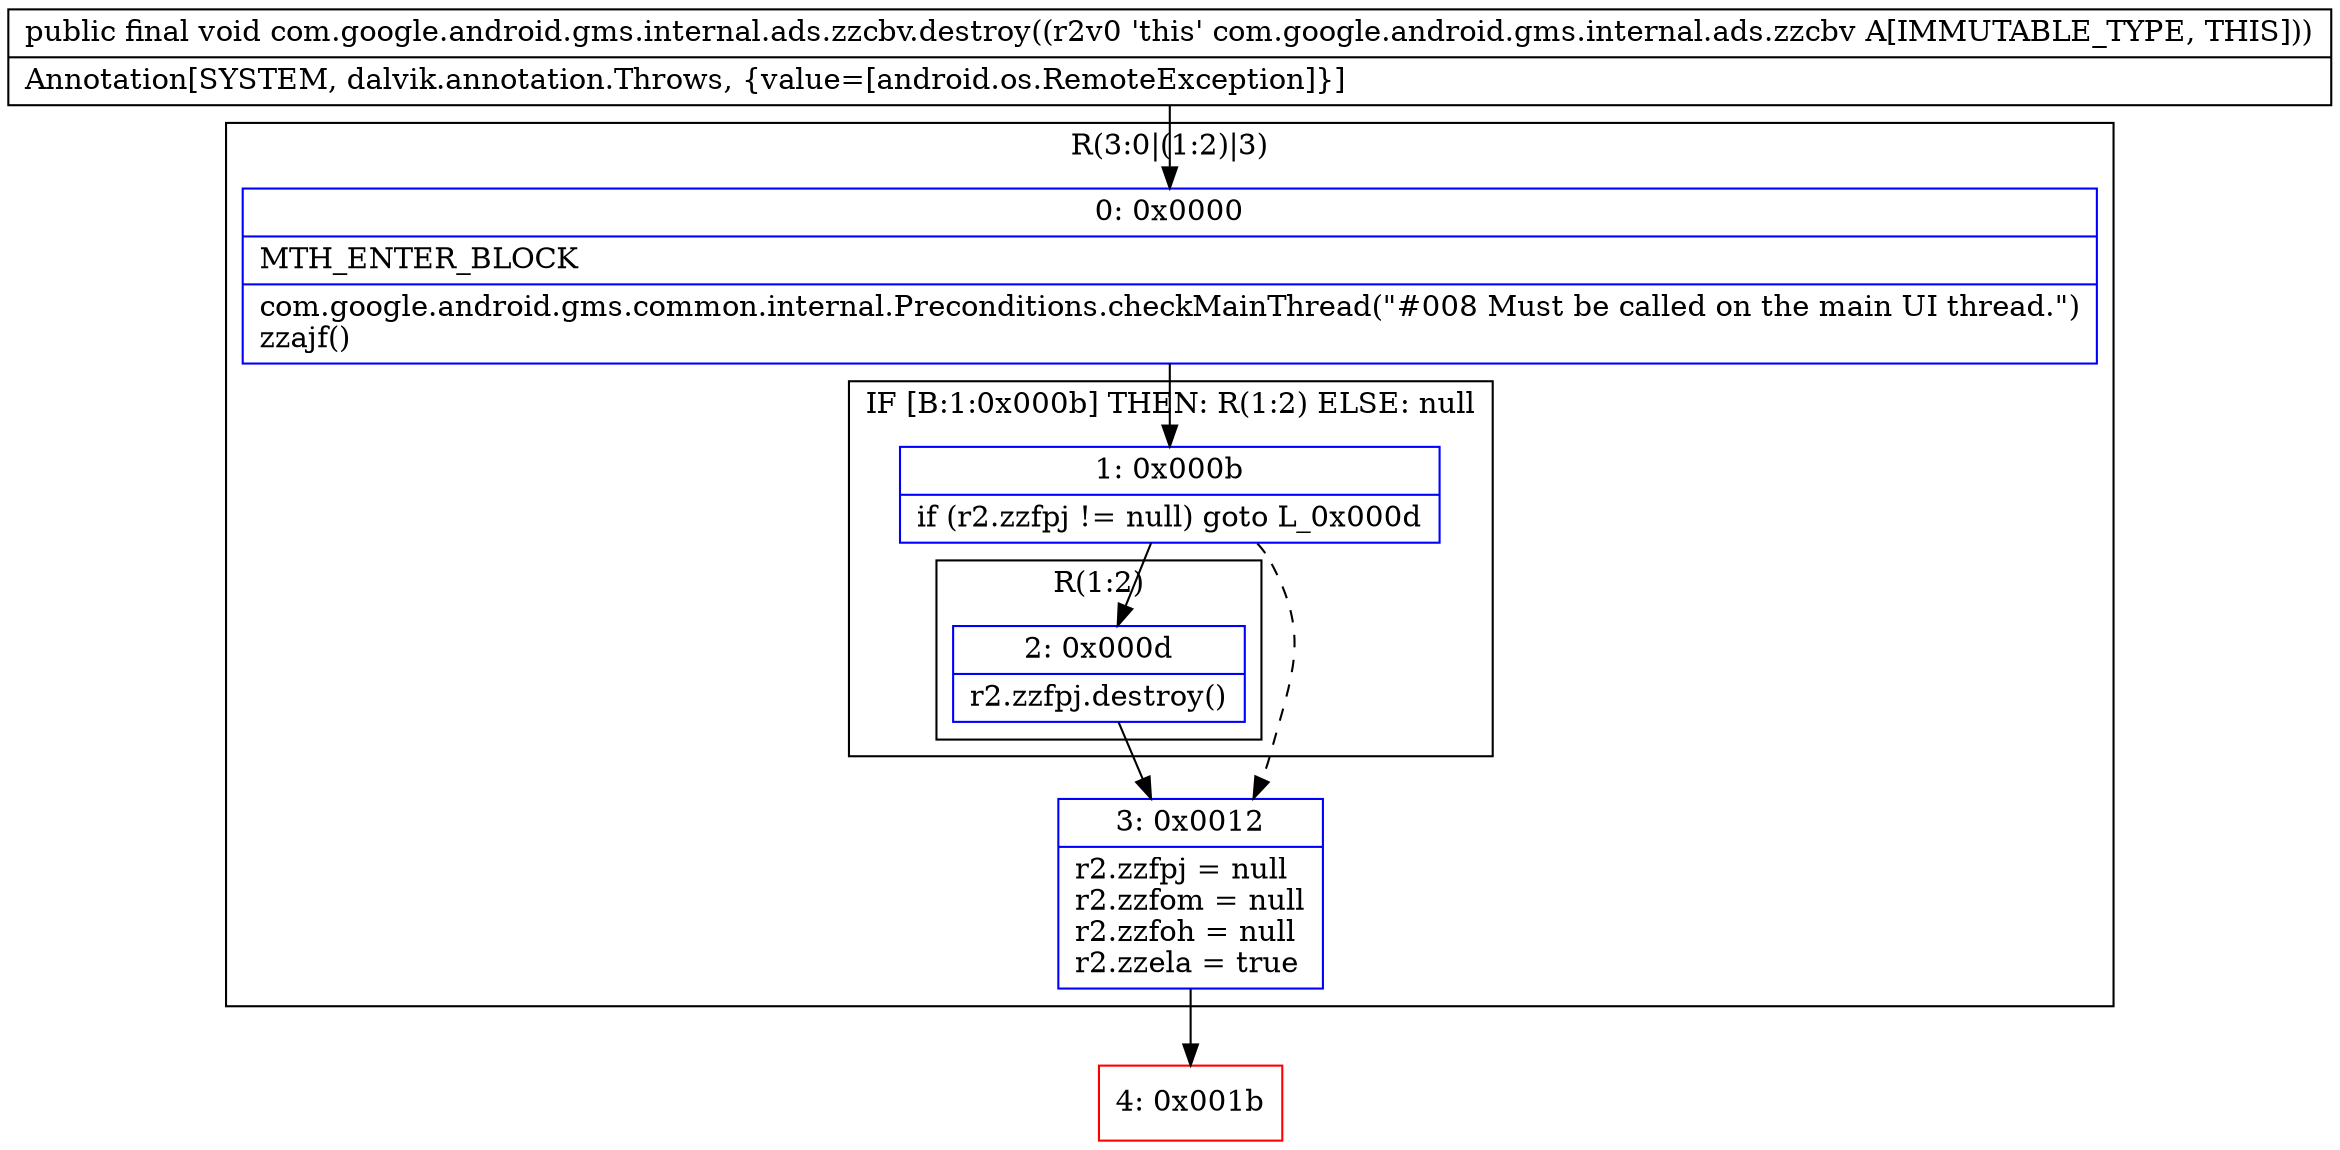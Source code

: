digraph "CFG forcom.google.android.gms.internal.ads.zzcbv.destroy()V" {
subgraph cluster_Region_1742717467 {
label = "R(3:0|(1:2)|3)";
node [shape=record,color=blue];
Node_0 [shape=record,label="{0\:\ 0x0000|MTH_ENTER_BLOCK\l|com.google.android.gms.common.internal.Preconditions.checkMainThread(\"#008 Must be called on the main UI thread.\")\lzzajf()\l}"];
subgraph cluster_IfRegion_1603028610 {
label = "IF [B:1:0x000b] THEN: R(1:2) ELSE: null";
node [shape=record,color=blue];
Node_1 [shape=record,label="{1\:\ 0x000b|if (r2.zzfpj != null) goto L_0x000d\l}"];
subgraph cluster_Region_1242759351 {
label = "R(1:2)";
node [shape=record,color=blue];
Node_2 [shape=record,label="{2\:\ 0x000d|r2.zzfpj.destroy()\l}"];
}
}
Node_3 [shape=record,label="{3\:\ 0x0012|r2.zzfpj = null\lr2.zzfom = null\lr2.zzfoh = null\lr2.zzela = true\l}"];
}
Node_4 [shape=record,color=red,label="{4\:\ 0x001b}"];
MethodNode[shape=record,label="{public final void com.google.android.gms.internal.ads.zzcbv.destroy((r2v0 'this' com.google.android.gms.internal.ads.zzcbv A[IMMUTABLE_TYPE, THIS]))  | Annotation[SYSTEM, dalvik.annotation.Throws, \{value=[android.os.RemoteException]\}]\l}"];
MethodNode -> Node_0;
Node_0 -> Node_1;
Node_1 -> Node_2;
Node_1 -> Node_3[style=dashed];
Node_2 -> Node_3;
Node_3 -> Node_4;
}

